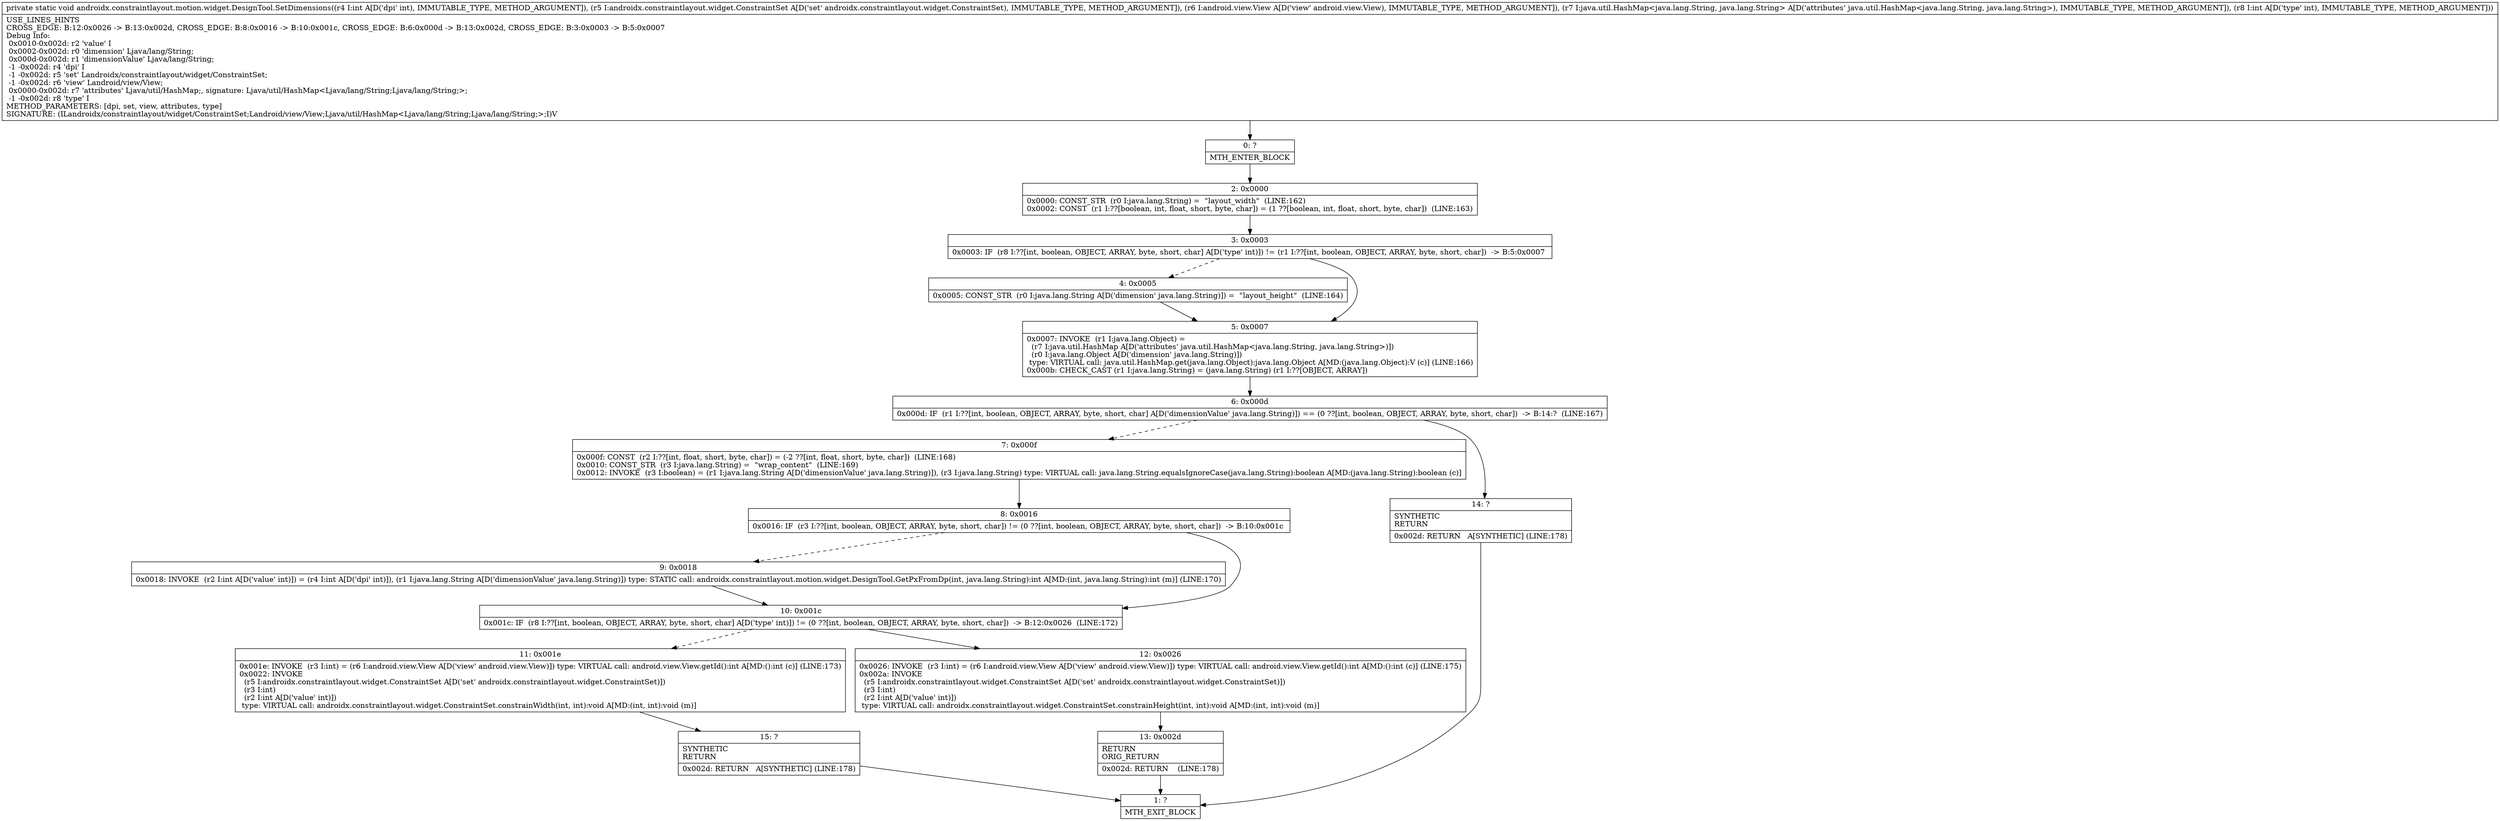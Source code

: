 digraph "CFG forandroidx.constraintlayout.motion.widget.DesignTool.SetDimensions(ILandroidx\/constraintlayout\/widget\/ConstraintSet;Landroid\/view\/View;Ljava\/util\/HashMap;I)V" {
Node_0 [shape=record,label="{0\:\ ?|MTH_ENTER_BLOCK\l}"];
Node_2 [shape=record,label="{2\:\ 0x0000|0x0000: CONST_STR  (r0 I:java.lang.String) =  \"layout_width\"  (LINE:162)\l0x0002: CONST  (r1 I:??[boolean, int, float, short, byte, char]) = (1 ??[boolean, int, float, short, byte, char])  (LINE:163)\l}"];
Node_3 [shape=record,label="{3\:\ 0x0003|0x0003: IF  (r8 I:??[int, boolean, OBJECT, ARRAY, byte, short, char] A[D('type' int)]) != (r1 I:??[int, boolean, OBJECT, ARRAY, byte, short, char])  \-\> B:5:0x0007 \l}"];
Node_4 [shape=record,label="{4\:\ 0x0005|0x0005: CONST_STR  (r0 I:java.lang.String A[D('dimension' java.lang.String)]) =  \"layout_height\"  (LINE:164)\l}"];
Node_5 [shape=record,label="{5\:\ 0x0007|0x0007: INVOKE  (r1 I:java.lang.Object) = \l  (r7 I:java.util.HashMap A[D('attributes' java.util.HashMap\<java.lang.String, java.lang.String\>)])\l  (r0 I:java.lang.Object A[D('dimension' java.lang.String)])\l type: VIRTUAL call: java.util.HashMap.get(java.lang.Object):java.lang.Object A[MD:(java.lang.Object):V (c)] (LINE:166)\l0x000b: CHECK_CAST (r1 I:java.lang.String) = (java.lang.String) (r1 I:??[OBJECT, ARRAY]) \l}"];
Node_6 [shape=record,label="{6\:\ 0x000d|0x000d: IF  (r1 I:??[int, boolean, OBJECT, ARRAY, byte, short, char] A[D('dimensionValue' java.lang.String)]) == (0 ??[int, boolean, OBJECT, ARRAY, byte, short, char])  \-\> B:14:?  (LINE:167)\l}"];
Node_7 [shape=record,label="{7\:\ 0x000f|0x000f: CONST  (r2 I:??[int, float, short, byte, char]) = (\-2 ??[int, float, short, byte, char])  (LINE:168)\l0x0010: CONST_STR  (r3 I:java.lang.String) =  \"wrap_content\"  (LINE:169)\l0x0012: INVOKE  (r3 I:boolean) = (r1 I:java.lang.String A[D('dimensionValue' java.lang.String)]), (r3 I:java.lang.String) type: VIRTUAL call: java.lang.String.equalsIgnoreCase(java.lang.String):boolean A[MD:(java.lang.String):boolean (c)]\l}"];
Node_8 [shape=record,label="{8\:\ 0x0016|0x0016: IF  (r3 I:??[int, boolean, OBJECT, ARRAY, byte, short, char]) != (0 ??[int, boolean, OBJECT, ARRAY, byte, short, char])  \-\> B:10:0x001c \l}"];
Node_9 [shape=record,label="{9\:\ 0x0018|0x0018: INVOKE  (r2 I:int A[D('value' int)]) = (r4 I:int A[D('dpi' int)]), (r1 I:java.lang.String A[D('dimensionValue' java.lang.String)]) type: STATIC call: androidx.constraintlayout.motion.widget.DesignTool.GetPxFromDp(int, java.lang.String):int A[MD:(int, java.lang.String):int (m)] (LINE:170)\l}"];
Node_10 [shape=record,label="{10\:\ 0x001c|0x001c: IF  (r8 I:??[int, boolean, OBJECT, ARRAY, byte, short, char] A[D('type' int)]) != (0 ??[int, boolean, OBJECT, ARRAY, byte, short, char])  \-\> B:12:0x0026  (LINE:172)\l}"];
Node_11 [shape=record,label="{11\:\ 0x001e|0x001e: INVOKE  (r3 I:int) = (r6 I:android.view.View A[D('view' android.view.View)]) type: VIRTUAL call: android.view.View.getId():int A[MD:():int (c)] (LINE:173)\l0x0022: INVOKE  \l  (r5 I:androidx.constraintlayout.widget.ConstraintSet A[D('set' androidx.constraintlayout.widget.ConstraintSet)])\l  (r3 I:int)\l  (r2 I:int A[D('value' int)])\l type: VIRTUAL call: androidx.constraintlayout.widget.ConstraintSet.constrainWidth(int, int):void A[MD:(int, int):void (m)]\l}"];
Node_15 [shape=record,label="{15\:\ ?|SYNTHETIC\lRETURN\l|0x002d: RETURN   A[SYNTHETIC] (LINE:178)\l}"];
Node_1 [shape=record,label="{1\:\ ?|MTH_EXIT_BLOCK\l}"];
Node_12 [shape=record,label="{12\:\ 0x0026|0x0026: INVOKE  (r3 I:int) = (r6 I:android.view.View A[D('view' android.view.View)]) type: VIRTUAL call: android.view.View.getId():int A[MD:():int (c)] (LINE:175)\l0x002a: INVOKE  \l  (r5 I:androidx.constraintlayout.widget.ConstraintSet A[D('set' androidx.constraintlayout.widget.ConstraintSet)])\l  (r3 I:int)\l  (r2 I:int A[D('value' int)])\l type: VIRTUAL call: androidx.constraintlayout.widget.ConstraintSet.constrainHeight(int, int):void A[MD:(int, int):void (m)]\l}"];
Node_13 [shape=record,label="{13\:\ 0x002d|RETURN\lORIG_RETURN\l|0x002d: RETURN    (LINE:178)\l}"];
Node_14 [shape=record,label="{14\:\ ?|SYNTHETIC\lRETURN\l|0x002d: RETURN   A[SYNTHETIC] (LINE:178)\l}"];
MethodNode[shape=record,label="{private static void androidx.constraintlayout.motion.widget.DesignTool.SetDimensions((r4 I:int A[D('dpi' int), IMMUTABLE_TYPE, METHOD_ARGUMENT]), (r5 I:androidx.constraintlayout.widget.ConstraintSet A[D('set' androidx.constraintlayout.widget.ConstraintSet), IMMUTABLE_TYPE, METHOD_ARGUMENT]), (r6 I:android.view.View A[D('view' android.view.View), IMMUTABLE_TYPE, METHOD_ARGUMENT]), (r7 I:java.util.HashMap\<java.lang.String, java.lang.String\> A[D('attributes' java.util.HashMap\<java.lang.String, java.lang.String\>), IMMUTABLE_TYPE, METHOD_ARGUMENT]), (r8 I:int A[D('type' int), IMMUTABLE_TYPE, METHOD_ARGUMENT]))  | USE_LINES_HINTS\lCROSS_EDGE: B:12:0x0026 \-\> B:13:0x002d, CROSS_EDGE: B:8:0x0016 \-\> B:10:0x001c, CROSS_EDGE: B:6:0x000d \-\> B:13:0x002d, CROSS_EDGE: B:3:0x0003 \-\> B:5:0x0007\lDebug Info:\l  0x0010\-0x002d: r2 'value' I\l  0x0002\-0x002d: r0 'dimension' Ljava\/lang\/String;\l  0x000d\-0x002d: r1 'dimensionValue' Ljava\/lang\/String;\l  \-1 \-0x002d: r4 'dpi' I\l  \-1 \-0x002d: r5 'set' Landroidx\/constraintlayout\/widget\/ConstraintSet;\l  \-1 \-0x002d: r6 'view' Landroid\/view\/View;\l  0x0000\-0x002d: r7 'attributes' Ljava\/util\/HashMap;, signature: Ljava\/util\/HashMap\<Ljava\/lang\/String;Ljava\/lang\/String;\>;\l  \-1 \-0x002d: r8 'type' I\lMETHOD_PARAMETERS: [dpi, set, view, attributes, type]\lSIGNATURE: (ILandroidx\/constraintlayout\/widget\/ConstraintSet;Landroid\/view\/View;Ljava\/util\/HashMap\<Ljava\/lang\/String;Ljava\/lang\/String;\>;I)V\l}"];
MethodNode -> Node_0;Node_0 -> Node_2;
Node_2 -> Node_3;
Node_3 -> Node_4[style=dashed];
Node_3 -> Node_5;
Node_4 -> Node_5;
Node_5 -> Node_6;
Node_6 -> Node_7[style=dashed];
Node_6 -> Node_14;
Node_7 -> Node_8;
Node_8 -> Node_9[style=dashed];
Node_8 -> Node_10;
Node_9 -> Node_10;
Node_10 -> Node_11[style=dashed];
Node_10 -> Node_12;
Node_11 -> Node_15;
Node_15 -> Node_1;
Node_12 -> Node_13;
Node_13 -> Node_1;
Node_14 -> Node_1;
}

